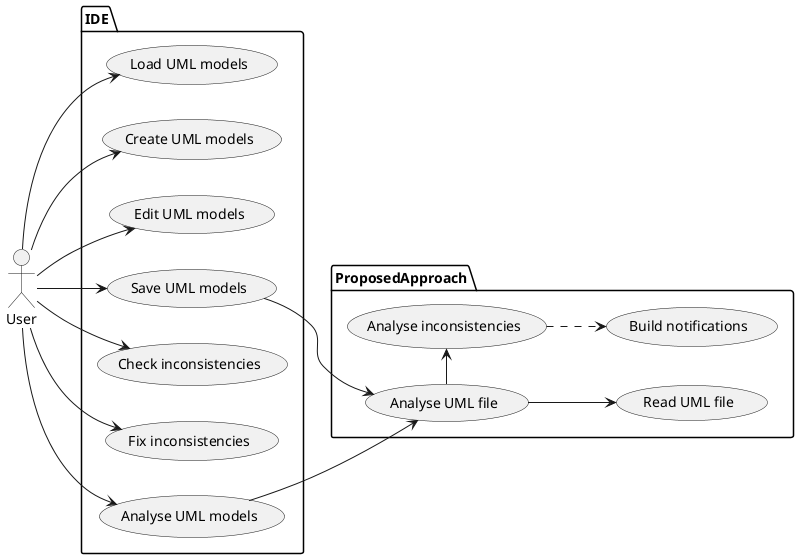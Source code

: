 @startuml

left to right direction
actor User as g

package IDE {
  usecase "Load UML models" as UC1
  usecase "Create UML models" as UC2
  usecase "Edit UML models" as UC3
  usecase "Save UML models" as UC4
  usecase "Check inconsistencies" as UC5
  usecase "Fix inconsistencies" as UC6
  usecase "Analyse UML models" as UC7
}

package ProposedApproach {
  usecase "Analyse UML file" as UC8
  usecase "Read UML file" as UC9
  usecase "Analyse inconsistencies" as UC10
  usecase "Build notifications" as UC11
}

g --> UC1
g --> UC2
g --> UC3
g --> UC4
g --> UC5
g --> UC6
g --> UC7

UC4 --> UC8
UC7 --> UC8

UC8 --> UC9
UC8 -> UC10
UC10 ..> UC11
@enduml
